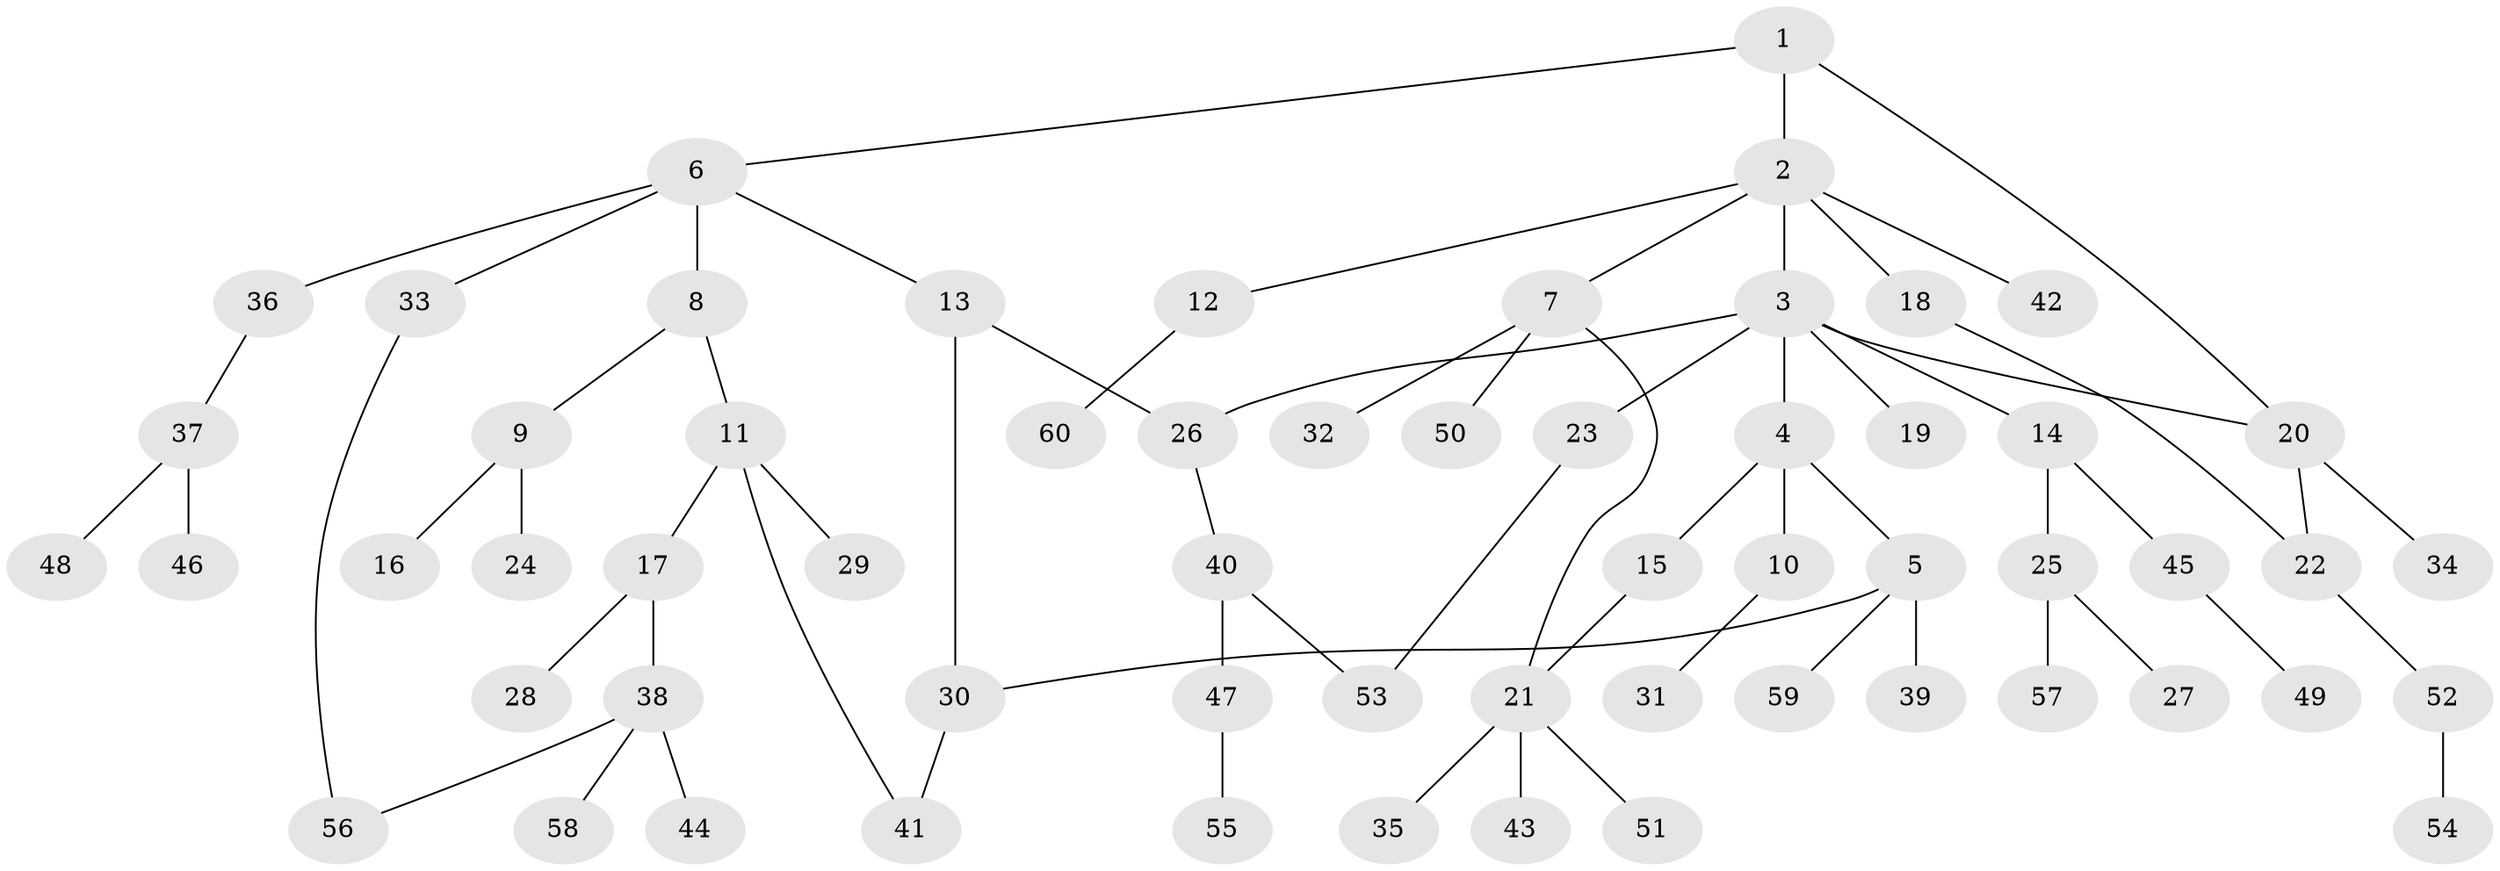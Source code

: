 // Generated by graph-tools (version 1.1) at 2025/13/03/09/25 04:13:36]
// undirected, 60 vertices, 67 edges
graph export_dot {
graph [start="1"]
  node [color=gray90,style=filled];
  1;
  2;
  3;
  4;
  5;
  6;
  7;
  8;
  9;
  10;
  11;
  12;
  13;
  14;
  15;
  16;
  17;
  18;
  19;
  20;
  21;
  22;
  23;
  24;
  25;
  26;
  27;
  28;
  29;
  30;
  31;
  32;
  33;
  34;
  35;
  36;
  37;
  38;
  39;
  40;
  41;
  42;
  43;
  44;
  45;
  46;
  47;
  48;
  49;
  50;
  51;
  52;
  53;
  54;
  55;
  56;
  57;
  58;
  59;
  60;
  1 -- 2;
  1 -- 6;
  1 -- 20;
  2 -- 3;
  2 -- 7;
  2 -- 12;
  2 -- 18;
  2 -- 42;
  3 -- 4;
  3 -- 14;
  3 -- 19;
  3 -- 23;
  3 -- 20;
  3 -- 26;
  4 -- 5;
  4 -- 10;
  4 -- 15;
  5 -- 39;
  5 -- 59;
  5 -- 30;
  6 -- 8;
  6 -- 13;
  6 -- 33;
  6 -- 36;
  7 -- 32;
  7 -- 50;
  7 -- 21;
  8 -- 9;
  8 -- 11;
  9 -- 16;
  9 -- 24;
  10 -- 31;
  11 -- 17;
  11 -- 29;
  11 -- 41;
  12 -- 60;
  13 -- 26;
  13 -- 30;
  14 -- 25;
  14 -- 45;
  15 -- 21;
  17 -- 28;
  17 -- 38;
  18 -- 22;
  20 -- 22;
  20 -- 34;
  21 -- 35;
  21 -- 43;
  21 -- 51;
  22 -- 52;
  23 -- 53;
  25 -- 27;
  25 -- 57;
  26 -- 40;
  30 -- 41;
  33 -- 56;
  36 -- 37;
  37 -- 46;
  37 -- 48;
  38 -- 44;
  38 -- 56;
  38 -- 58;
  40 -- 47;
  40 -- 53;
  45 -- 49;
  47 -- 55;
  52 -- 54;
}
